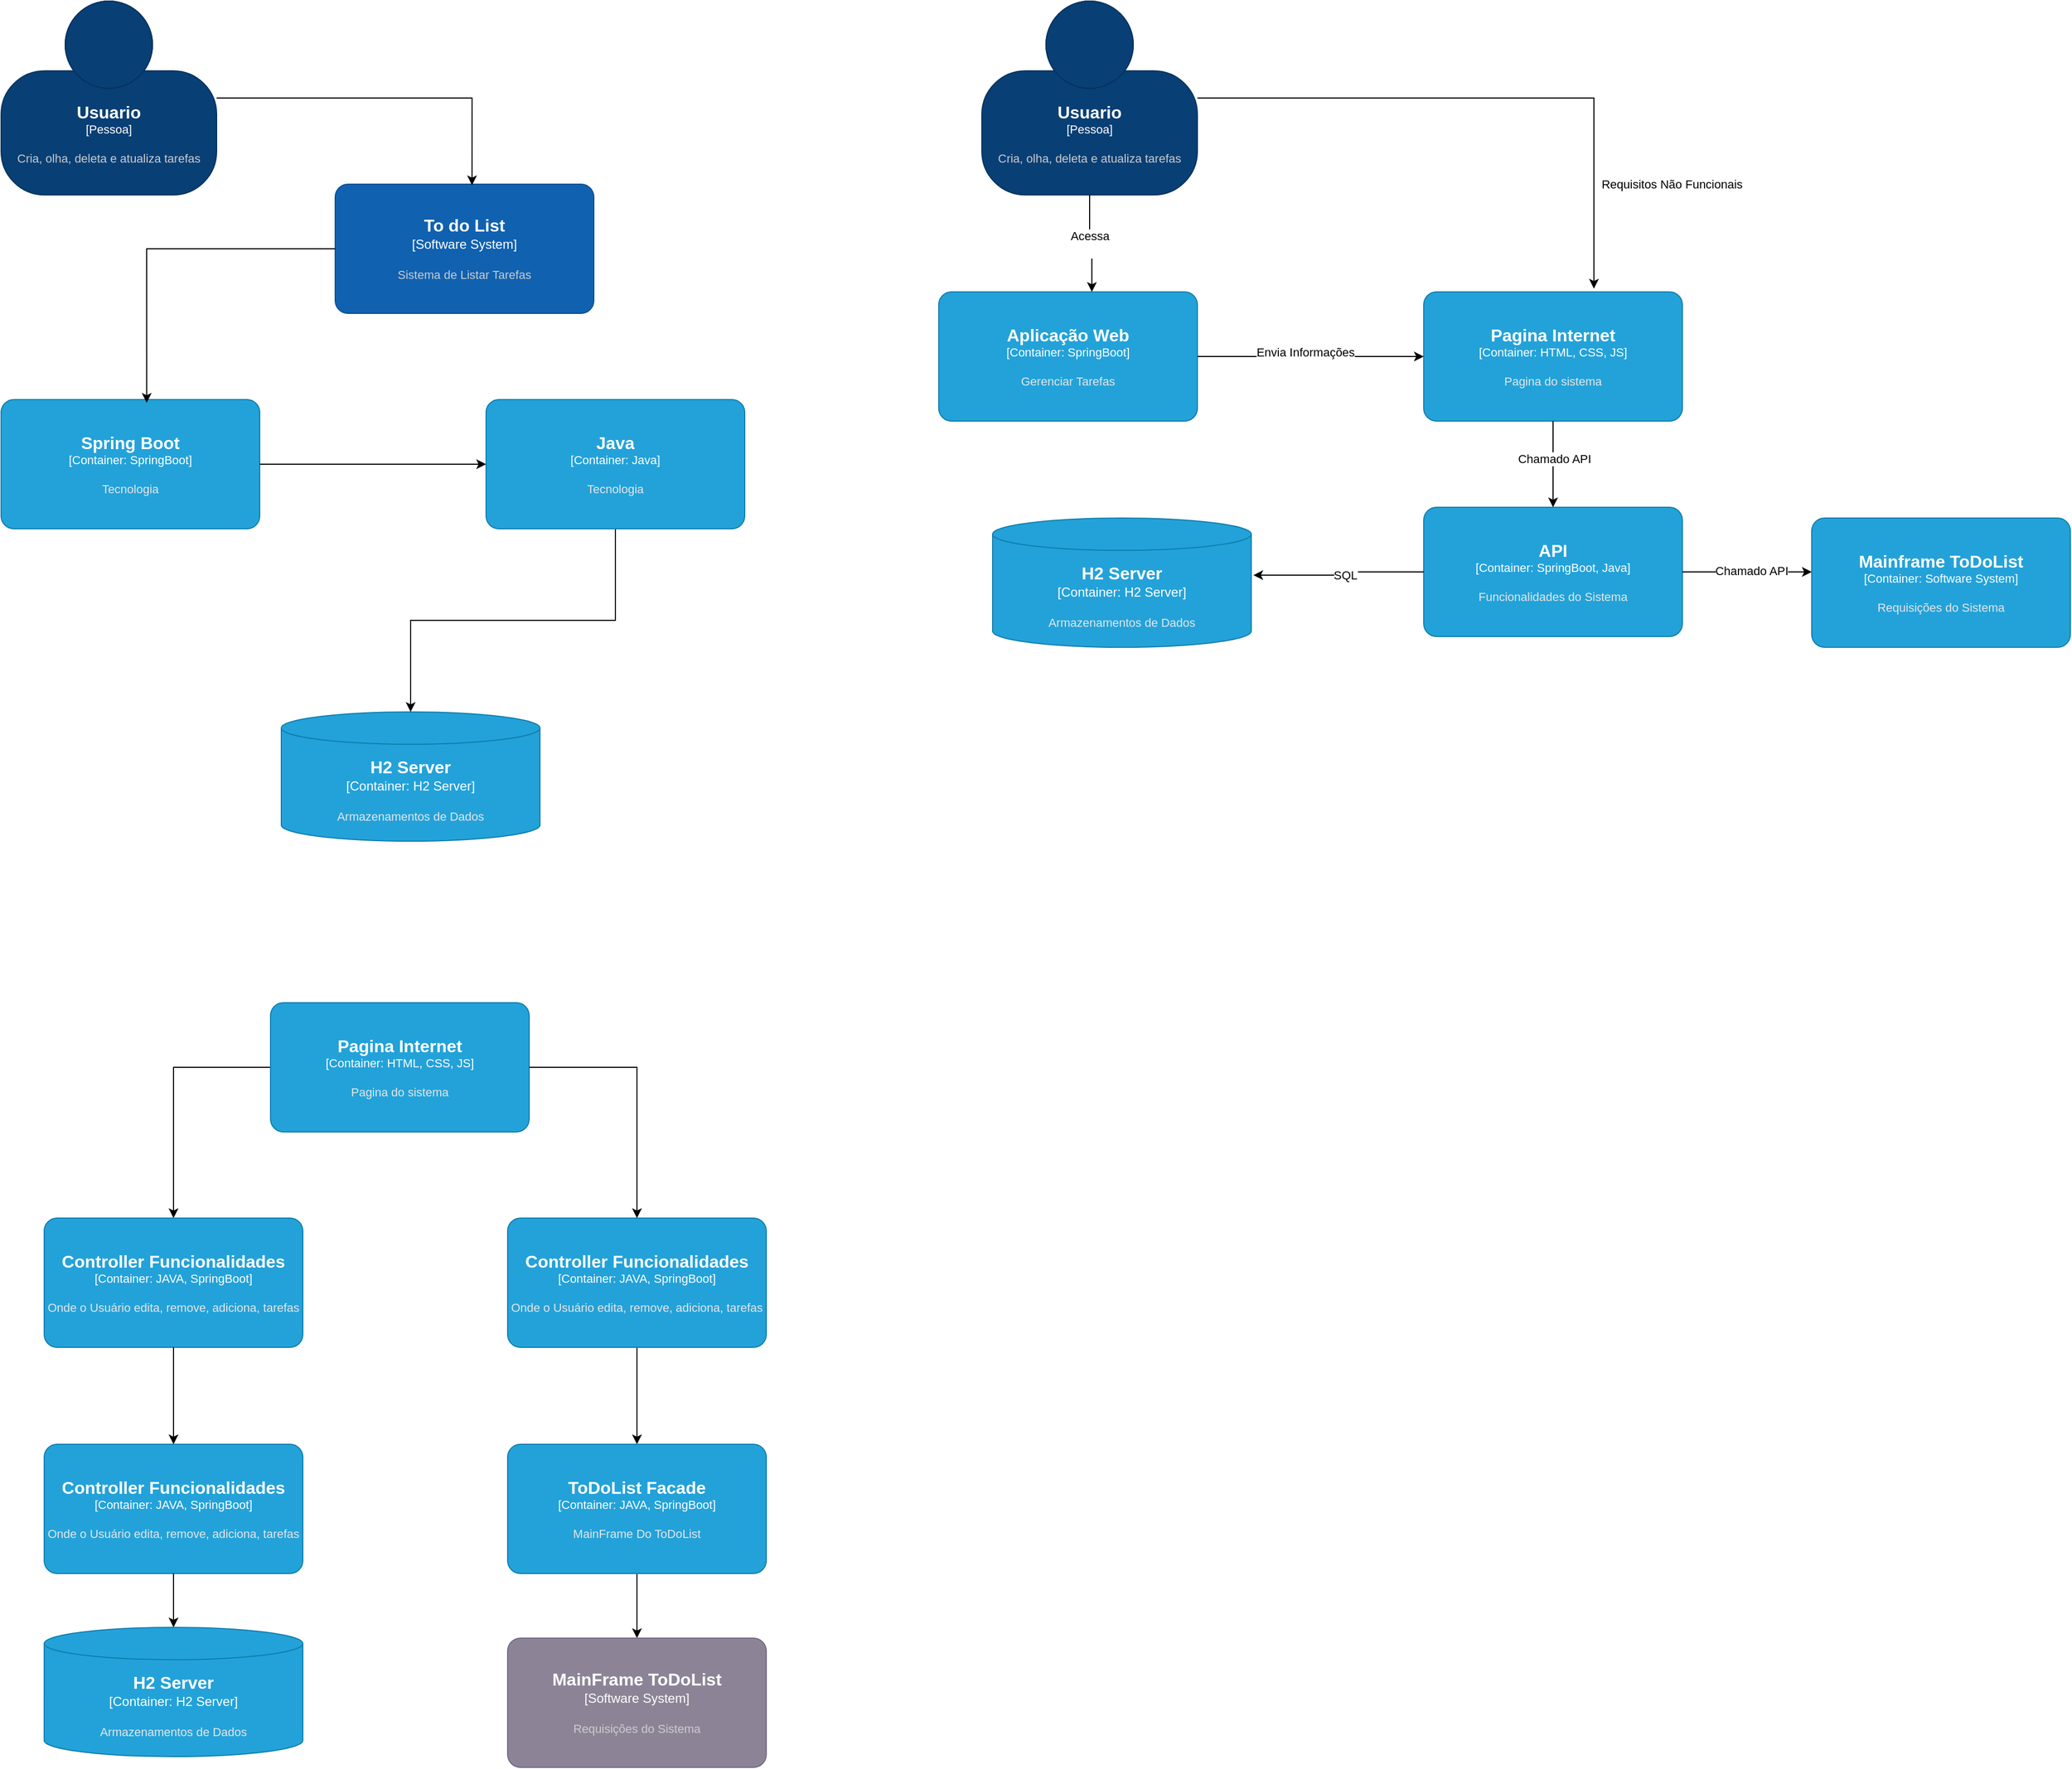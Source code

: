 <mxfile version="24.2.7" type="device">
  <diagram name="Página-1" id="QUfw_aA-tVHdns3VVjvN">
    <mxGraphModel dx="1674" dy="746" grid="1" gridSize="10" guides="1" tooltips="1" connect="1" arrows="1" fold="1" page="1" pageScale="1" pageWidth="827" pageHeight="1169" math="0" shadow="0">
      <root>
        <mxCell id="0" />
        <mxCell id="1" parent="0" />
        <object placeholders="1" c4Name="Usuario" c4Type="Pessoa" c4Description="Cria, olha, deleta e atualiza tarefas" label="&lt;font style=&quot;font-size: 16px&quot;&gt;&lt;b&gt;%c4Name%&lt;/b&gt;&lt;/font&gt;&lt;div&gt;[%c4Type%]&lt;/div&gt;&lt;br&gt;&lt;div&gt;&lt;font style=&quot;font-size: 11px&quot;&gt;&lt;font color=&quot;#cccccc&quot;&gt;%c4Description%&lt;/font&gt;&lt;/div&gt;" id="-lVb8TcNoFVEBjj7-cOq-8">
          <mxCell style="html=1;fontSize=11;dashed=0;whiteSpace=wrap;fillColor=#083F75;strokeColor=#06315C;fontColor=#ffffff;shape=mxgraph.c4.person2;align=center;metaEdit=1;points=[[0.5,0,0],[1,0.5,0],[1,0.75,0],[0.75,1,0],[0.5,1,0],[0.25,1,0],[0,0.75,0],[0,0.5,0]];resizable=0;" vertex="1" parent="1">
            <mxGeometry x="60" width="200" height="180" as="geometry" />
          </mxCell>
        </object>
        <object placeholders="1" c4Name="To do List" c4Type="Software System" c4Description="Sistema de Listar Tarefas" label="&lt;font style=&quot;font-size: 16px&quot;&gt;&lt;b&gt;%c4Name%&lt;/b&gt;&lt;/font&gt;&lt;div&gt;[%c4Type%]&lt;/div&gt;&lt;br&gt;&lt;div&gt;&lt;font style=&quot;font-size: 11px&quot;&gt;&lt;font color=&quot;#cccccc&quot;&gt;%c4Description%&lt;/font&gt;&lt;/div&gt;" id="-lVb8TcNoFVEBjj7-cOq-9">
          <mxCell style="rounded=1;whiteSpace=wrap;html=1;labelBackgroundColor=none;fillColor=#1061B0;fontColor=#ffffff;align=center;arcSize=10;strokeColor=#0D5091;metaEdit=1;resizable=0;points=[[0.25,0,0],[0.5,0,0],[0.75,0,0],[1,0.25,0],[1,0.5,0],[1,0.75,0],[0.75,1,0],[0.5,1,0],[0.25,1,0],[0,0.75,0],[0,0.5,0],[0,0.25,0]];" vertex="1" parent="1">
            <mxGeometry x="370" y="170" width="240" height="120" as="geometry" />
          </mxCell>
        </object>
        <object placeholders="1" c4Name="Spring Boot" c4Type="Container" c4Technology="SpringBoot" c4Description="Tecnologia" label="&lt;font style=&quot;font-size: 16px&quot;&gt;&lt;b&gt;%c4Name%&lt;/b&gt;&lt;/font&gt;&lt;div&gt;[%c4Type%: %c4Technology%]&lt;/div&gt;&lt;br&gt;&lt;div&gt;&lt;font style=&quot;font-size: 11px&quot;&gt;&lt;font color=&quot;#E6E6E6&quot;&gt;%c4Description%&lt;/font&gt;&lt;/div&gt;" id="-lVb8TcNoFVEBjj7-cOq-10">
          <mxCell style="rounded=1;whiteSpace=wrap;html=1;fontSize=11;labelBackgroundColor=none;fillColor=#23A2D9;fontColor=#ffffff;align=center;arcSize=10;strokeColor=#0E7DAD;metaEdit=1;resizable=0;points=[[0.25,0,0],[0.5,0,0],[0.75,0,0],[1,0.25,0],[1,0.5,0],[1,0.75,0],[0.75,1,0],[0.5,1,0],[0.25,1,0],[0,0.75,0],[0,0.5,0],[0,0.25,0]];" vertex="1" parent="1">
            <mxGeometry x="60" y="370" width="240" height="120" as="geometry" />
          </mxCell>
        </object>
        <mxCell id="-lVb8TcNoFVEBjj7-cOq-16" style="edgeStyle=orthogonalEdgeStyle;rounded=0;orthogonalLoop=1;jettySize=auto;html=1;" edge="1" parent="1" source="-lVb8TcNoFVEBjj7-cOq-11" target="-lVb8TcNoFVEBjj7-cOq-12">
          <mxGeometry relative="1" as="geometry" />
        </mxCell>
        <object placeholders="1" c4Name="Java" c4Type="Container" c4Technology="Java" c4Description="Tecnologia" label="&lt;font style=&quot;font-size: 16px&quot;&gt;&lt;b&gt;%c4Name%&lt;/b&gt;&lt;/font&gt;&lt;div&gt;[%c4Type%: %c4Technology%]&lt;/div&gt;&lt;br&gt;&lt;div&gt;&lt;font style=&quot;font-size: 11px&quot;&gt;&lt;font color=&quot;#E6E6E6&quot;&gt;%c4Description%&lt;/font&gt;&lt;/div&gt;" id="-lVb8TcNoFVEBjj7-cOq-11">
          <mxCell style="rounded=1;whiteSpace=wrap;html=1;fontSize=11;labelBackgroundColor=none;fillColor=#23A2D9;fontColor=#ffffff;align=center;arcSize=10;strokeColor=#0E7DAD;metaEdit=1;resizable=0;points=[[0.25,0,0],[0.5,0,0],[0.75,0,0],[1,0.25,0],[1,0.5,0],[1,0.75,0],[0.75,1,0],[0.5,1,0],[0.25,1,0],[0,0.75,0],[0,0.5,0],[0,0.25,0]];" vertex="1" parent="1">
            <mxGeometry x="510" y="370" width="240" height="120" as="geometry" />
          </mxCell>
        </object>
        <object placeholders="1" c4Name="H2 Server" c4Type="Container" c4Technology="H2 Server" c4Description="Armazenamentos de Dados" label="&lt;font style=&quot;font-size: 16px&quot;&gt;&lt;b&gt;%c4Name%&lt;/b&gt;&lt;/font&gt;&lt;div&gt;[%c4Type%:&amp;nbsp;%c4Technology%]&lt;/div&gt;&lt;br&gt;&lt;div&gt;&lt;font style=&quot;font-size: 11px&quot;&gt;&lt;font color=&quot;#E6E6E6&quot;&gt;%c4Description%&lt;/font&gt;&lt;/div&gt;" id="-lVb8TcNoFVEBjj7-cOq-12">
          <mxCell style="shape=cylinder3;size=15;whiteSpace=wrap;html=1;boundedLbl=1;rounded=0;labelBackgroundColor=none;fillColor=#23A2D9;fontSize=12;fontColor=#ffffff;align=center;strokeColor=#0E7DAD;metaEdit=1;points=[[0.5,0,0],[1,0.25,0],[1,0.5,0],[1,0.75,0],[0.5,1,0],[0,0.75,0],[0,0.5,0],[0,0.25,0]];resizable=0;" vertex="1" parent="1">
            <mxGeometry x="320" y="660" width="240" height="120" as="geometry" />
          </mxCell>
        </object>
        <mxCell id="-lVb8TcNoFVEBjj7-cOq-13" style="edgeStyle=orthogonalEdgeStyle;rounded=0;orthogonalLoop=1;jettySize=auto;html=1;entryX=0.529;entryY=0.008;entryDx=0;entryDy=0;entryPerimeter=0;exitX=1;exitY=0.5;exitDx=0;exitDy=0;exitPerimeter=0;" edge="1" parent="1" source="-lVb8TcNoFVEBjj7-cOq-8" target="-lVb8TcNoFVEBjj7-cOq-9">
          <mxGeometry relative="1" as="geometry" />
        </mxCell>
        <mxCell id="-lVb8TcNoFVEBjj7-cOq-14" style="edgeStyle=orthogonalEdgeStyle;rounded=0;orthogonalLoop=1;jettySize=auto;html=1;entryX=0.563;entryY=0.025;entryDx=0;entryDy=0;entryPerimeter=0;" edge="1" parent="1" source="-lVb8TcNoFVEBjj7-cOq-9" target="-lVb8TcNoFVEBjj7-cOq-10">
          <mxGeometry relative="1" as="geometry" />
        </mxCell>
        <mxCell id="-lVb8TcNoFVEBjj7-cOq-15" style="edgeStyle=orthogonalEdgeStyle;rounded=0;orthogonalLoop=1;jettySize=auto;html=1;entryX=0;entryY=0.5;entryDx=0;entryDy=0;entryPerimeter=0;" edge="1" parent="1" source="-lVb8TcNoFVEBjj7-cOq-10" target="-lVb8TcNoFVEBjj7-cOq-11">
          <mxGeometry relative="1" as="geometry" />
        </mxCell>
        <object placeholders="1" c4Name="Usuario" c4Type="Pessoa" c4Description="Cria, olha, deleta e atualiza tarefas" label="&lt;font style=&quot;font-size: 16px&quot;&gt;&lt;b&gt;%c4Name%&lt;/b&gt;&lt;/font&gt;&lt;div&gt;[%c4Type%]&lt;/div&gt;&lt;br&gt;&lt;div&gt;&lt;font style=&quot;font-size: 11px&quot;&gt;&lt;font color=&quot;#cccccc&quot;&gt;%c4Description%&lt;/font&gt;&lt;/div&gt;" id="-lVb8TcNoFVEBjj7-cOq-18">
          <mxCell style="html=1;fontSize=11;dashed=0;whiteSpace=wrap;fillColor=#083F75;strokeColor=#06315C;fontColor=#ffffff;shape=mxgraph.c4.person2;align=center;metaEdit=1;points=[[0.5,0,0],[1,0.5,0],[1,0.75,0],[0.75,1,0],[0.5,1,0],[0.25,1,0],[0,0.75,0],[0,0.5,0]];resizable=0;" vertex="1" parent="1">
            <mxGeometry x="970" width="200" height="180" as="geometry" />
          </mxCell>
        </object>
        <object placeholders="1" c4Name="Aplicação Web" c4Type="Container" c4Technology="SpringBoot" c4Description="Gerenciar Tarefas" label="&lt;font style=&quot;font-size: 16px&quot;&gt;&lt;b&gt;%c4Name%&lt;/b&gt;&lt;/font&gt;&lt;div&gt;[%c4Type%: %c4Technology%]&lt;/div&gt;&lt;br&gt;&lt;div&gt;&lt;font style=&quot;font-size: 11px&quot;&gt;&lt;font color=&quot;#E6E6E6&quot;&gt;%c4Description%&lt;/font&gt;&lt;/div&gt;" id="-lVb8TcNoFVEBjj7-cOq-21">
          <mxCell style="rounded=1;whiteSpace=wrap;html=1;fontSize=11;labelBackgroundColor=none;fillColor=#23A2D9;fontColor=#ffffff;align=center;arcSize=10;strokeColor=#0E7DAD;metaEdit=1;resizable=0;points=[[0.25,0,0],[0.5,0,0],[0.75,0,0],[1,0.25,0],[1,0.5,0],[1,0.75,0],[0.75,1,0],[0.5,1,0],[0.25,1,0],[0,0.75,0],[0,0.5,0],[0,0.25,0]];" vertex="1" parent="1">
            <mxGeometry x="930" y="270" width="240" height="120" as="geometry" />
          </mxCell>
        </object>
        <object placeholders="1" c4Name="Pagina Internet" c4Type="Container" c4Technology="HTML, CSS, JS" c4Description="Pagina do sistema" label="&lt;font style=&quot;font-size: 16px&quot;&gt;&lt;b&gt;%c4Name%&lt;/b&gt;&lt;/font&gt;&lt;div&gt;[%c4Type%: %c4Technology%]&lt;/div&gt;&lt;br&gt;&lt;div&gt;&lt;font style=&quot;font-size: 11px&quot;&gt;&lt;font color=&quot;#E6E6E6&quot;&gt;%c4Description%&lt;/font&gt;&lt;/div&gt;" id="-lVb8TcNoFVEBjj7-cOq-22">
          <mxCell style="rounded=1;whiteSpace=wrap;html=1;fontSize=11;labelBackgroundColor=none;fillColor=#23A2D9;fontColor=#ffffff;align=center;arcSize=10;strokeColor=#0E7DAD;metaEdit=1;resizable=0;points=[[0.25,0,0],[0.5,0,0],[0.75,0,0],[1,0.25,0],[1,0.5,0],[1,0.75,0],[0.75,1,0],[0.5,1,0],[0.25,1,0],[0,0.75,0],[0,0.5,0],[0,0.25,0]];" vertex="1" parent="1">
            <mxGeometry x="1380" y="270" width="240" height="120" as="geometry" />
          </mxCell>
        </object>
        <object placeholders="1" c4Name="API" c4Type="Container" c4Technology="SpringBoot, Java" c4Description="Funcionalidades do Sistema" label="&lt;font style=&quot;font-size: 16px&quot;&gt;&lt;b&gt;%c4Name%&lt;/b&gt;&lt;/font&gt;&lt;div&gt;[%c4Type%: %c4Technology%]&lt;/div&gt;&lt;br&gt;&lt;div&gt;&lt;font style=&quot;font-size: 11px&quot;&gt;&lt;font color=&quot;#E6E6E6&quot;&gt;%c4Description%&lt;/font&gt;&lt;/div&gt;" id="-lVb8TcNoFVEBjj7-cOq-23">
          <mxCell style="rounded=1;whiteSpace=wrap;html=1;fontSize=11;labelBackgroundColor=none;fillColor=#23A2D9;fontColor=#ffffff;align=center;arcSize=10;strokeColor=#0E7DAD;metaEdit=1;resizable=0;points=[[0.25,0,0],[0.5,0,0],[0.75,0,0],[1,0.25,0],[1,0.5,0],[1,0.75,0],[0.75,1,0],[0.5,1,0],[0.25,1,0],[0,0.75,0],[0,0.5,0],[0,0.25,0]];" vertex="1" parent="1">
            <mxGeometry x="1380" y="470" width="240" height="120" as="geometry" />
          </mxCell>
        </object>
        <object placeholders="1" c4Name="H2 Server" c4Type="Container" c4Technology="H2 Server" c4Description="Armazenamentos de Dados" label="&lt;font style=&quot;font-size: 16px&quot;&gt;&lt;b&gt;%c4Name%&lt;/b&gt;&lt;/font&gt;&lt;div&gt;[%c4Type%:&amp;nbsp;%c4Technology%]&lt;/div&gt;&lt;br&gt;&lt;div&gt;&lt;font style=&quot;font-size: 11px&quot;&gt;&lt;font color=&quot;#E6E6E6&quot;&gt;%c4Description%&lt;/font&gt;&lt;/div&gt;" id="-lVb8TcNoFVEBjj7-cOq-24">
          <mxCell style="shape=cylinder3;size=15;whiteSpace=wrap;html=1;boundedLbl=1;rounded=0;labelBackgroundColor=none;fillColor=#23A2D9;fontSize=12;fontColor=#ffffff;align=center;strokeColor=#0E7DAD;metaEdit=1;points=[[0.5,0,0],[1,0.25,0],[1,0.5,0],[1,0.75,0],[0.5,1,0],[0,0.75,0],[0,0.5,0],[0,0.25,0]];resizable=0;" vertex="1" parent="1">
            <mxGeometry x="980" y="480" width="240" height="120" as="geometry" />
          </mxCell>
        </object>
        <object placeholders="1" c4Name="Mainframe ToDoList" c4Type="Container" c4Technology="Software System" c4Description="Requisições do Sistema" label="&lt;font style=&quot;font-size: 16px&quot;&gt;&lt;b&gt;%c4Name%&lt;/b&gt;&lt;/font&gt;&lt;div&gt;[%c4Type%: %c4Technology%]&lt;/div&gt;&lt;br&gt;&lt;div&gt;&lt;font style=&quot;font-size: 11px&quot;&gt;&lt;font color=&quot;#E6E6E6&quot;&gt;%c4Description%&lt;/font&gt;&lt;/div&gt;" id="-lVb8TcNoFVEBjj7-cOq-26">
          <mxCell style="rounded=1;whiteSpace=wrap;html=1;fontSize=11;labelBackgroundColor=none;fillColor=#23A2D9;fontColor=#ffffff;align=center;arcSize=10;strokeColor=#0E7DAD;metaEdit=1;resizable=0;points=[[0.25,0,0],[0.5,0,0],[0.75,0,0],[1,0.25,0],[1,0.5,0],[1,0.75,0],[0.75,1,0],[0.5,1,0],[0.25,1,0],[0,0.75,0],[0,0.5,0],[0,0.25,0]];" vertex="1" parent="1">
            <mxGeometry x="1740" y="480" width="240" height="120" as="geometry" />
          </mxCell>
        </object>
        <mxCell id="-lVb8TcNoFVEBjj7-cOq-27" style="edgeStyle=orthogonalEdgeStyle;rounded=0;orthogonalLoop=1;jettySize=auto;html=1;entryX=0.658;entryY=-0.025;entryDx=0;entryDy=0;entryPerimeter=0;" edge="1" parent="1" source="-lVb8TcNoFVEBjj7-cOq-18" target="-lVb8TcNoFVEBjj7-cOq-22">
          <mxGeometry relative="1" as="geometry" />
        </mxCell>
        <mxCell id="-lVb8TcNoFVEBjj7-cOq-30" value="Requisitos Não Funcionais" style="edgeLabel;html=1;align=center;verticalAlign=middle;resizable=0;points=[];" vertex="1" connectable="0" parent="-lVb8TcNoFVEBjj7-cOq-27">
          <mxGeometry x="-0.057" y="3" relative="1" as="geometry">
            <mxPoint x="183" y="83" as="offset" />
          </mxGeometry>
        </mxCell>
        <mxCell id="-lVb8TcNoFVEBjj7-cOq-28" style="edgeStyle=orthogonalEdgeStyle;rounded=0;orthogonalLoop=1;jettySize=auto;html=1;entryX=0.592;entryY=0;entryDx=0;entryDy=0;entryPerimeter=0;" edge="1" parent="1" source="-lVb8TcNoFVEBjj7-cOq-18" target="-lVb8TcNoFVEBjj7-cOq-21">
          <mxGeometry relative="1" as="geometry" />
        </mxCell>
        <mxCell id="-lVb8TcNoFVEBjj7-cOq-29" value="Acessa&lt;div&gt;&lt;br&gt;&lt;/div&gt;" style="edgeLabel;html=1;align=center;verticalAlign=middle;resizable=0;points=[];" vertex="1" connectable="0" parent="-lVb8TcNoFVEBjj7-cOq-28">
          <mxGeometry x="-0.023" relative="1" as="geometry">
            <mxPoint as="offset" />
          </mxGeometry>
        </mxCell>
        <mxCell id="-lVb8TcNoFVEBjj7-cOq-31" style="edgeStyle=orthogonalEdgeStyle;rounded=0;orthogonalLoop=1;jettySize=auto;html=1;entryX=0;entryY=0.5;entryDx=0;entryDy=0;entryPerimeter=0;" edge="1" parent="1" source="-lVb8TcNoFVEBjj7-cOq-21" target="-lVb8TcNoFVEBjj7-cOq-22">
          <mxGeometry relative="1" as="geometry" />
        </mxCell>
        <mxCell id="-lVb8TcNoFVEBjj7-cOq-32" value="Envia Informações" style="edgeLabel;html=1;align=center;verticalAlign=middle;resizable=0;points=[];" vertex="1" connectable="0" parent="-lVb8TcNoFVEBjj7-cOq-31">
          <mxGeometry x="-0.048" y="4" relative="1" as="geometry">
            <mxPoint as="offset" />
          </mxGeometry>
        </mxCell>
        <mxCell id="-lVb8TcNoFVEBjj7-cOq-33" style="edgeStyle=orthogonalEdgeStyle;rounded=0;orthogonalLoop=1;jettySize=auto;html=1;entryX=0.5;entryY=0;entryDx=0;entryDy=0;entryPerimeter=0;" edge="1" parent="1" source="-lVb8TcNoFVEBjj7-cOq-22" target="-lVb8TcNoFVEBjj7-cOq-23">
          <mxGeometry relative="1" as="geometry" />
        </mxCell>
        <mxCell id="-lVb8TcNoFVEBjj7-cOq-34" value="Chamado API" style="edgeLabel;html=1;align=center;verticalAlign=middle;resizable=0;points=[];" vertex="1" connectable="0" parent="-lVb8TcNoFVEBjj7-cOq-33">
          <mxGeometry x="-0.125" y="1" relative="1" as="geometry">
            <mxPoint as="offset" />
          </mxGeometry>
        </mxCell>
        <mxCell id="-lVb8TcNoFVEBjj7-cOq-35" style="edgeStyle=orthogonalEdgeStyle;rounded=0;orthogonalLoop=1;jettySize=auto;html=1;entryX=0;entryY=0.417;entryDx=0;entryDy=0;entryPerimeter=0;" edge="1" parent="1" source="-lVb8TcNoFVEBjj7-cOq-23" target="-lVb8TcNoFVEBjj7-cOq-26">
          <mxGeometry relative="1" as="geometry" />
        </mxCell>
        <mxCell id="-lVb8TcNoFVEBjj7-cOq-36" value="Chamado API" style="edgeLabel;html=1;align=center;verticalAlign=middle;resizable=0;points=[];" vertex="1" connectable="0" parent="-lVb8TcNoFVEBjj7-cOq-35">
          <mxGeometry x="0.067" y="1" relative="1" as="geometry">
            <mxPoint as="offset" />
          </mxGeometry>
        </mxCell>
        <mxCell id="-lVb8TcNoFVEBjj7-cOq-38" style="edgeStyle=orthogonalEdgeStyle;rounded=0;orthogonalLoop=1;jettySize=auto;html=1;entryX=1.008;entryY=0.442;entryDx=0;entryDy=0;entryPerimeter=0;" edge="1" parent="1" source="-lVb8TcNoFVEBjj7-cOq-23" target="-lVb8TcNoFVEBjj7-cOq-24">
          <mxGeometry relative="1" as="geometry" />
        </mxCell>
        <mxCell id="-lVb8TcNoFVEBjj7-cOq-39" value="SQL" style="edgeLabel;html=1;align=center;verticalAlign=middle;resizable=0;points=[];" vertex="1" connectable="0" parent="-lVb8TcNoFVEBjj7-cOq-38">
          <mxGeometry x="-0.094" y="3" relative="1" as="geometry">
            <mxPoint as="offset" />
          </mxGeometry>
        </mxCell>
        <mxCell id="-lVb8TcNoFVEBjj7-cOq-47" style="edgeStyle=orthogonalEdgeStyle;rounded=0;orthogonalLoop=1;jettySize=auto;html=1;entryX=0.5;entryY=0;entryDx=0;entryDy=0;entryPerimeter=0;" edge="1" parent="1" source="-lVb8TcNoFVEBjj7-cOq-40" target="-lVb8TcNoFVEBjj7-cOq-41">
          <mxGeometry relative="1" as="geometry">
            <mxPoint x="220" y="1130" as="targetPoint" />
            <Array as="points">
              <mxPoint x="220" y="990" />
            </Array>
          </mxGeometry>
        </mxCell>
        <object placeholders="1" c4Name="Pagina Internet" c4Type="Container" c4Technology="HTML, CSS, JS" c4Description="Pagina do sistema" label="&lt;font style=&quot;font-size: 16px&quot;&gt;&lt;b&gt;%c4Name%&lt;/b&gt;&lt;/font&gt;&lt;div&gt;[%c4Type%: %c4Technology%]&lt;/div&gt;&lt;br&gt;&lt;div&gt;&lt;font style=&quot;font-size: 11px&quot;&gt;&lt;font color=&quot;#E6E6E6&quot;&gt;%c4Description%&lt;/font&gt;&lt;/div&gt;" id="-lVb8TcNoFVEBjj7-cOq-40">
          <mxCell style="rounded=1;whiteSpace=wrap;html=1;fontSize=11;labelBackgroundColor=none;fillColor=#23A2D9;fontColor=#ffffff;align=center;arcSize=10;strokeColor=#0E7DAD;metaEdit=1;resizable=0;points=[[0.25,0,0],[0.5,0,0],[0.75,0,0],[1,0.25,0],[1,0.5,0],[1,0.75,0],[0.75,1,0],[0.5,1,0],[0.25,1,0],[0,0.75,0],[0,0.5,0],[0,0.25,0]];" vertex="1" parent="1">
            <mxGeometry x="310" y="930" width="240" height="120" as="geometry" />
          </mxCell>
        </object>
        <object placeholders="1" c4Name="Controller Funcionalidades" c4Type="Container" c4Technology="JAVA, SpringBoot" c4Description="Onde o Usuário edita, remove, adiciona, tarefas" label="&lt;font style=&quot;font-size: 16px&quot;&gt;&lt;b&gt;%c4Name%&lt;/b&gt;&lt;/font&gt;&lt;div&gt;[%c4Type%: %c4Technology%]&lt;/div&gt;&lt;br&gt;&lt;div&gt;&lt;font style=&quot;font-size: 11px&quot;&gt;&lt;font color=&quot;#E6E6E6&quot;&gt;%c4Description%&lt;/font&gt;&lt;/div&gt;" id="-lVb8TcNoFVEBjj7-cOq-41">
          <mxCell style="rounded=1;whiteSpace=wrap;html=1;fontSize=11;labelBackgroundColor=none;fillColor=#23A2D9;fontColor=#ffffff;align=center;arcSize=10;strokeColor=#0E7DAD;metaEdit=1;resizable=0;points=[[0.25,0,0],[0.5,0,0],[0.75,0,0],[1,0.25,0],[1,0.5,0],[1,0.75,0],[0.75,1,0],[0.5,1,0],[0.25,1,0],[0,0.75,0],[0,0.5,0],[0,0.25,0]];" vertex="1" parent="1">
            <mxGeometry x="100" y="1130" width="240" height="120" as="geometry" />
          </mxCell>
        </object>
        <object placeholders="1" c4Name="Controller Funcionalidades" c4Type="Container" c4Technology="JAVA, SpringBoot" c4Description="Onde o Usuário edita, remove, adiciona, tarefas" label="&lt;font style=&quot;font-size: 16px&quot;&gt;&lt;b&gt;%c4Name%&lt;/b&gt;&lt;/font&gt;&lt;div&gt;[%c4Type%: %c4Technology%]&lt;/div&gt;&lt;br&gt;&lt;div&gt;&lt;font style=&quot;font-size: 11px&quot;&gt;&lt;font color=&quot;#E6E6E6&quot;&gt;%c4Description%&lt;/font&gt;&lt;/div&gt;" id="-lVb8TcNoFVEBjj7-cOq-42">
          <mxCell style="rounded=1;whiteSpace=wrap;html=1;fontSize=11;labelBackgroundColor=none;fillColor=#23A2D9;fontColor=#ffffff;align=center;arcSize=10;strokeColor=#0E7DAD;metaEdit=1;resizable=0;points=[[0.25,0,0],[0.5,0,0],[0.75,0,0],[1,0.25,0],[1,0.5,0],[1,0.75,0],[0.75,1,0],[0.5,1,0],[0.25,1,0],[0,0.75,0],[0,0.5,0],[0,0.25,0]];" vertex="1" parent="1">
            <mxGeometry x="100" y="1340" width="240" height="120" as="geometry" />
          </mxCell>
        </object>
        <object placeholders="1" c4Name="H2 Server" c4Type="Container" c4Technology="H2 Server" c4Description="Armazenamentos de Dados" label="&lt;font style=&quot;font-size: 16px&quot;&gt;&lt;b&gt;%c4Name%&lt;/b&gt;&lt;/font&gt;&lt;div&gt;[%c4Type%:&amp;nbsp;%c4Technology%]&lt;/div&gt;&lt;br&gt;&lt;div&gt;&lt;font style=&quot;font-size: 11px&quot;&gt;&lt;font color=&quot;#E6E6E6&quot;&gt;%c4Description%&lt;/font&gt;&lt;/div&gt;" id="-lVb8TcNoFVEBjj7-cOq-43">
          <mxCell style="shape=cylinder3;size=15;whiteSpace=wrap;html=1;boundedLbl=1;rounded=0;labelBackgroundColor=none;fillColor=#23A2D9;fontSize=12;fontColor=#ffffff;align=center;strokeColor=#0E7DAD;metaEdit=1;points=[[0.5,0,0],[1,0.25,0],[1,0.5,0],[1,0.75,0],[0.5,1,0],[0,0.75,0],[0,0.5,0],[0,0.25,0]];resizable=0;" vertex="1" parent="1">
            <mxGeometry x="100" y="1510" width="240" height="120" as="geometry" />
          </mxCell>
        </object>
        <mxCell id="-lVb8TcNoFVEBjj7-cOq-49" style="edgeStyle=orthogonalEdgeStyle;rounded=0;orthogonalLoop=1;jettySize=auto;html=1;" edge="1" parent="1" source="-lVb8TcNoFVEBjj7-cOq-44" target="-lVb8TcNoFVEBjj7-cOq-45">
          <mxGeometry relative="1" as="geometry" />
        </mxCell>
        <object placeholders="1" c4Name="Controller Funcionalidades" c4Type="Container" c4Technology="JAVA, SpringBoot" c4Description="Onde o Usuário edita, remove, adiciona, tarefas" label="&lt;font style=&quot;font-size: 16px&quot;&gt;&lt;b&gt;%c4Name%&lt;/b&gt;&lt;/font&gt;&lt;div&gt;[%c4Type%: %c4Technology%]&lt;/div&gt;&lt;br&gt;&lt;div&gt;&lt;font style=&quot;font-size: 11px&quot;&gt;&lt;font color=&quot;#E6E6E6&quot;&gt;%c4Description%&lt;/font&gt;&lt;/div&gt;" id="-lVb8TcNoFVEBjj7-cOq-44">
          <mxCell style="rounded=1;whiteSpace=wrap;html=1;fontSize=11;labelBackgroundColor=none;fillColor=#23A2D9;fontColor=#ffffff;align=center;arcSize=10;strokeColor=#0E7DAD;metaEdit=1;resizable=0;points=[[0.25,0,0],[0.5,0,0],[0.75,0,0],[1,0.25,0],[1,0.5,0],[1,0.75,0],[0.75,1,0],[0.5,1,0],[0.25,1,0],[0,0.75,0],[0,0.5,0],[0,0.25,0]];" vertex="1" parent="1">
            <mxGeometry x="530" y="1130" width="240" height="120" as="geometry" />
          </mxCell>
        </object>
        <mxCell id="-lVb8TcNoFVEBjj7-cOq-50" style="edgeStyle=orthogonalEdgeStyle;rounded=0;orthogonalLoop=1;jettySize=auto;html=1;" edge="1" parent="1" source="-lVb8TcNoFVEBjj7-cOq-45" target="-lVb8TcNoFVEBjj7-cOq-46">
          <mxGeometry relative="1" as="geometry" />
        </mxCell>
        <object placeholders="1" c4Name="ToDoList Facade" c4Type="Container" c4Technology="JAVA, SpringBoot" c4Description="MainFrame Do ToDoList" label="&lt;font style=&quot;font-size: 16px&quot;&gt;&lt;b&gt;%c4Name%&lt;/b&gt;&lt;/font&gt;&lt;div&gt;[%c4Type%: %c4Technology%]&lt;/div&gt;&lt;br&gt;&lt;div&gt;&lt;font style=&quot;font-size: 11px&quot;&gt;&lt;font color=&quot;#E6E6E6&quot;&gt;%c4Description%&lt;/font&gt;&lt;/div&gt;" id="-lVb8TcNoFVEBjj7-cOq-45">
          <mxCell style="rounded=1;whiteSpace=wrap;html=1;fontSize=11;labelBackgroundColor=none;fillColor=#23A2D9;fontColor=#ffffff;align=center;arcSize=10;strokeColor=#0E7DAD;metaEdit=1;resizable=0;points=[[0.25,0,0],[0.5,0,0],[0.75,0,0],[1,0.25,0],[1,0.5,0],[1,0.75,0],[0.75,1,0],[0.5,1,0],[0.25,1,0],[0,0.75,0],[0,0.5,0],[0,0.25,0]];" vertex="1" parent="1">
            <mxGeometry x="530" y="1340" width="240" height="120" as="geometry" />
          </mxCell>
        </object>
        <object placeholders="1" c4Name="MainFrame ToDoList" c4Type="Software System" c4Description="Requisições do Sistema" label="&lt;font style=&quot;font-size: 16px&quot;&gt;&lt;b&gt;%c4Name%&lt;/b&gt;&lt;/font&gt;&lt;div&gt;[%c4Type%]&lt;/div&gt;&lt;br&gt;&lt;div&gt;&lt;font style=&quot;font-size: 11px&quot;&gt;&lt;font color=&quot;#cccccc&quot;&gt;%c4Description%&lt;/font&gt;&lt;/div&gt;" id="-lVb8TcNoFVEBjj7-cOq-46">
          <mxCell style="rounded=1;whiteSpace=wrap;html=1;labelBackgroundColor=none;fillColor=#8C8496;fontColor=#ffffff;align=center;arcSize=10;strokeColor=#736782;metaEdit=1;resizable=0;points=[[0.25,0,0],[0.5,0,0],[0.75,0,0],[1,0.25,0],[1,0.5,0],[1,0.75,0],[0.75,1,0],[0.5,1,0],[0.25,1,0],[0,0.75,0],[0,0.5,0],[0,0.25,0]];" vertex="1" parent="1">
            <mxGeometry x="530" y="1520" width="240" height="120" as="geometry" />
          </mxCell>
        </object>
        <mxCell id="-lVb8TcNoFVEBjj7-cOq-48" style="edgeStyle=orthogonalEdgeStyle;rounded=0;orthogonalLoop=1;jettySize=auto;html=1;entryX=0.5;entryY=0;entryDx=0;entryDy=0;entryPerimeter=0;" edge="1" parent="1" source="-lVb8TcNoFVEBjj7-cOq-40" target="-lVb8TcNoFVEBjj7-cOq-44">
          <mxGeometry relative="1" as="geometry">
            <Array as="points">
              <mxPoint x="650" y="990" />
            </Array>
          </mxGeometry>
        </mxCell>
        <mxCell id="-lVb8TcNoFVEBjj7-cOq-51" style="edgeStyle=orthogonalEdgeStyle;rounded=0;orthogonalLoop=1;jettySize=auto;html=1;entryX=0.5;entryY=0;entryDx=0;entryDy=0;entryPerimeter=0;" edge="1" parent="1" source="-lVb8TcNoFVEBjj7-cOq-42" target="-lVb8TcNoFVEBjj7-cOq-43">
          <mxGeometry relative="1" as="geometry" />
        </mxCell>
        <mxCell id="-lVb8TcNoFVEBjj7-cOq-52" style="edgeStyle=orthogonalEdgeStyle;rounded=0;orthogonalLoop=1;jettySize=auto;html=1;entryX=0.5;entryY=0;entryDx=0;entryDy=0;entryPerimeter=0;" edge="1" parent="1" source="-lVb8TcNoFVEBjj7-cOq-41" target="-lVb8TcNoFVEBjj7-cOq-42">
          <mxGeometry relative="1" as="geometry" />
        </mxCell>
      </root>
    </mxGraphModel>
  </diagram>
</mxfile>
